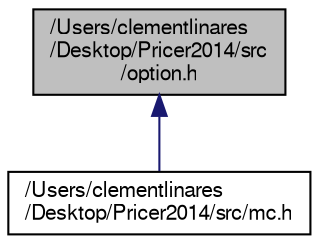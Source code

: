 digraph "/Users/clementlinares/Desktop/Pricer2014/src/option.h"
{
  edge [fontname="FreeSans",fontsize="10",labelfontname="FreeSans",labelfontsize="10"];
  node [fontname="FreeSans",fontsize="10",shape=record];
  Node1 [label="/Users/clementlinares\l/Desktop/Pricer2014/src\l/option.h",height=0.2,width=0.4,color="black", fillcolor="grey75", style="filled" fontcolor="black"];
  Node1 -> Node2 [dir="back",color="midnightblue",fontsize="10",style="solid",fontname="FreeSans"];
  Node2 [label="/Users/clementlinares\l/Desktop/Pricer2014/src/mc.h",height=0.2,width=0.4,color="black", fillcolor="white", style="filled",URL="$mc_8h.html"];
}
